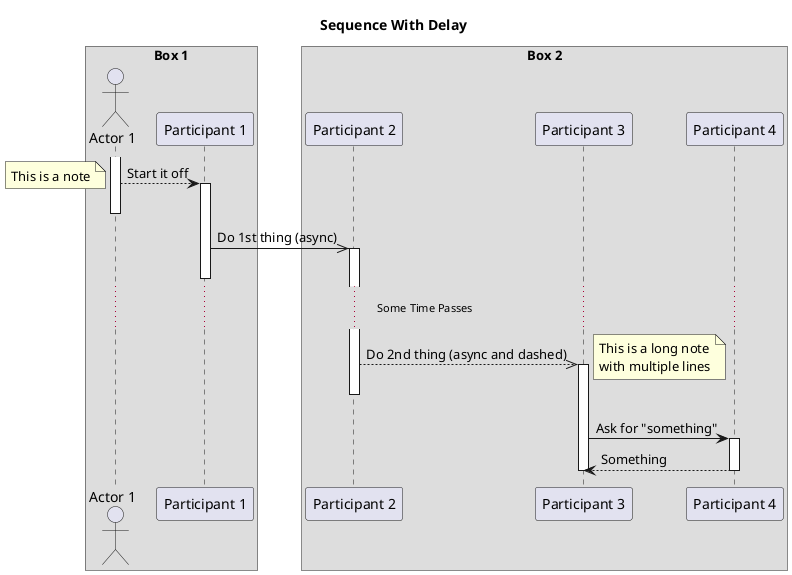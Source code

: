 @startuml SequenceDiagramWithDelay

title Sequence With Delay

box Box 1
    actor "Actor 1" as actor_1
    participant "Participant 1" as participant_1
end box

box Box 2
    participant "Participant 2" as participant_2
    participant "Participant 3" as participant_3
    participant "Participant 4" as participant_4
end box

activate actor_1
actor_1 --> participant_1 ++ : Start it off
note left : This is a note

deactivate actor_1
participant_1 ->> participant_2 ++ : Do 1st thing (async)
deactivate participant_1

...Some Time Passes...

participant_2 -->> participant_3 ++ : Do 2nd thing (async and dashed)
note right
  This is a long note
  with multiple lines
end note

deactivate participant_2
participant_3 -> participant_4 ++ : Ask for "something"
return Something
deactivate participant_3

' NOTES:
' - activate vs ++
' - deactivate
' - return

@enduml
